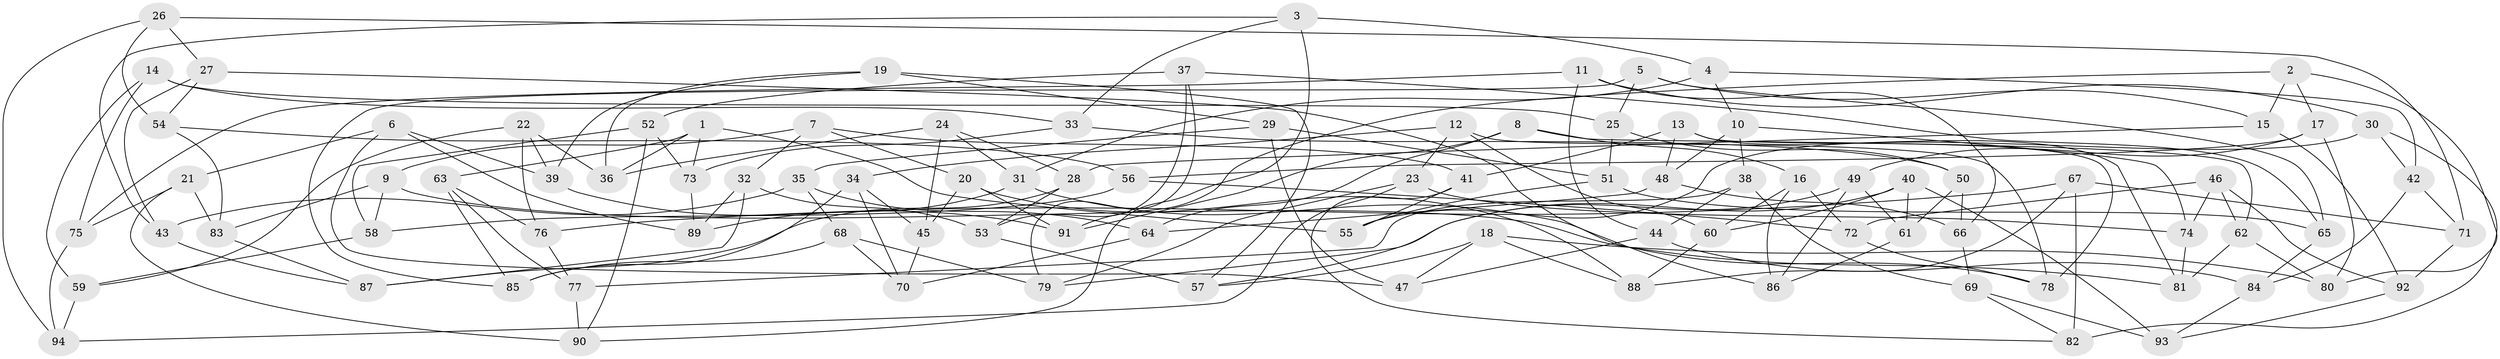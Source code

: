 // Generated by graph-tools (version 1.1) at 2025/02/03/09/25 03:02:54]
// undirected, 94 vertices, 188 edges
graph export_dot {
graph [start="1"]
  node [color=gray90,style=filled];
  1;
  2;
  3;
  4;
  5;
  6;
  7;
  8;
  9;
  10;
  11;
  12;
  13;
  14;
  15;
  16;
  17;
  18;
  19;
  20;
  21;
  22;
  23;
  24;
  25;
  26;
  27;
  28;
  29;
  30;
  31;
  32;
  33;
  34;
  35;
  36;
  37;
  38;
  39;
  40;
  41;
  42;
  43;
  44;
  45;
  46;
  47;
  48;
  49;
  50;
  51;
  52;
  53;
  54;
  55;
  56;
  57;
  58;
  59;
  60;
  61;
  62;
  63;
  64;
  65;
  66;
  67;
  68;
  69;
  70;
  71;
  72;
  73;
  74;
  75;
  76;
  77;
  78;
  79;
  80;
  81;
  82;
  83;
  84;
  85;
  86;
  87;
  88;
  89;
  90;
  91;
  92;
  93;
  94;
  1 -- 36;
  1 -- 55;
  1 -- 73;
  1 -- 63;
  2 -- 17;
  2 -- 91;
  2 -- 15;
  2 -- 80;
  3 -- 4;
  3 -- 90;
  3 -- 43;
  3 -- 33;
  4 -- 31;
  4 -- 42;
  4 -- 10;
  5 -- 25;
  5 -- 85;
  5 -- 15;
  5 -- 65;
  6 -- 39;
  6 -- 21;
  6 -- 89;
  6 -- 47;
  7 -- 20;
  7 -- 41;
  7 -- 9;
  7 -- 32;
  8 -- 91;
  8 -- 64;
  8 -- 16;
  8 -- 62;
  9 -- 58;
  9 -- 81;
  9 -- 83;
  10 -- 38;
  10 -- 48;
  10 -- 74;
  11 -- 30;
  11 -- 66;
  11 -- 44;
  11 -- 75;
  12 -- 23;
  12 -- 78;
  12 -- 34;
  12 -- 60;
  13 -- 48;
  13 -- 41;
  13 -- 81;
  13 -- 78;
  14 -- 75;
  14 -- 25;
  14 -- 33;
  14 -- 59;
  15 -- 28;
  15 -- 92;
  16 -- 60;
  16 -- 86;
  16 -- 72;
  17 -- 80;
  17 -- 56;
  17 -- 49;
  18 -- 88;
  18 -- 47;
  18 -- 57;
  18 -- 80;
  19 -- 39;
  19 -- 57;
  19 -- 36;
  19 -- 29;
  20 -- 88;
  20 -- 45;
  20 -- 91;
  21 -- 75;
  21 -- 83;
  21 -- 90;
  22 -- 59;
  22 -- 39;
  22 -- 76;
  22 -- 36;
  23 -- 94;
  23 -- 74;
  23 -- 79;
  24 -- 28;
  24 -- 31;
  24 -- 45;
  24 -- 36;
  25 -- 50;
  25 -- 51;
  26 -- 27;
  26 -- 54;
  26 -- 94;
  26 -- 71;
  27 -- 54;
  27 -- 86;
  27 -- 43;
  28 -- 87;
  28 -- 53;
  29 -- 35;
  29 -- 51;
  29 -- 47;
  30 -- 42;
  30 -- 55;
  30 -- 82;
  31 -- 78;
  31 -- 89;
  32 -- 53;
  32 -- 87;
  32 -- 89;
  33 -- 50;
  33 -- 73;
  34 -- 45;
  34 -- 85;
  34 -- 70;
  35 -- 68;
  35 -- 64;
  35 -- 43;
  37 -- 65;
  37 -- 52;
  37 -- 53;
  37 -- 79;
  38 -- 77;
  38 -- 44;
  38 -- 69;
  39 -- 91;
  40 -- 93;
  40 -- 79;
  40 -- 61;
  40 -- 60;
  41 -- 55;
  41 -- 82;
  42 -- 84;
  42 -- 71;
  43 -- 87;
  44 -- 47;
  44 -- 84;
  45 -- 70;
  46 -- 62;
  46 -- 92;
  46 -- 72;
  46 -- 74;
  48 -- 64;
  48 -- 66;
  49 -- 61;
  49 -- 86;
  49 -- 57;
  50 -- 61;
  50 -- 66;
  51 -- 65;
  51 -- 55;
  52 -- 90;
  52 -- 58;
  52 -- 73;
  53 -- 57;
  54 -- 56;
  54 -- 83;
  56 -- 58;
  56 -- 72;
  58 -- 59;
  59 -- 94;
  60 -- 88;
  61 -- 86;
  62 -- 81;
  62 -- 80;
  63 -- 85;
  63 -- 76;
  63 -- 77;
  64 -- 70;
  65 -- 84;
  66 -- 69;
  67 -- 76;
  67 -- 71;
  67 -- 88;
  67 -- 82;
  68 -- 85;
  68 -- 70;
  68 -- 79;
  69 -- 82;
  69 -- 93;
  71 -- 92;
  72 -- 78;
  73 -- 89;
  74 -- 81;
  75 -- 94;
  76 -- 77;
  77 -- 90;
  83 -- 87;
  84 -- 93;
  92 -- 93;
}

